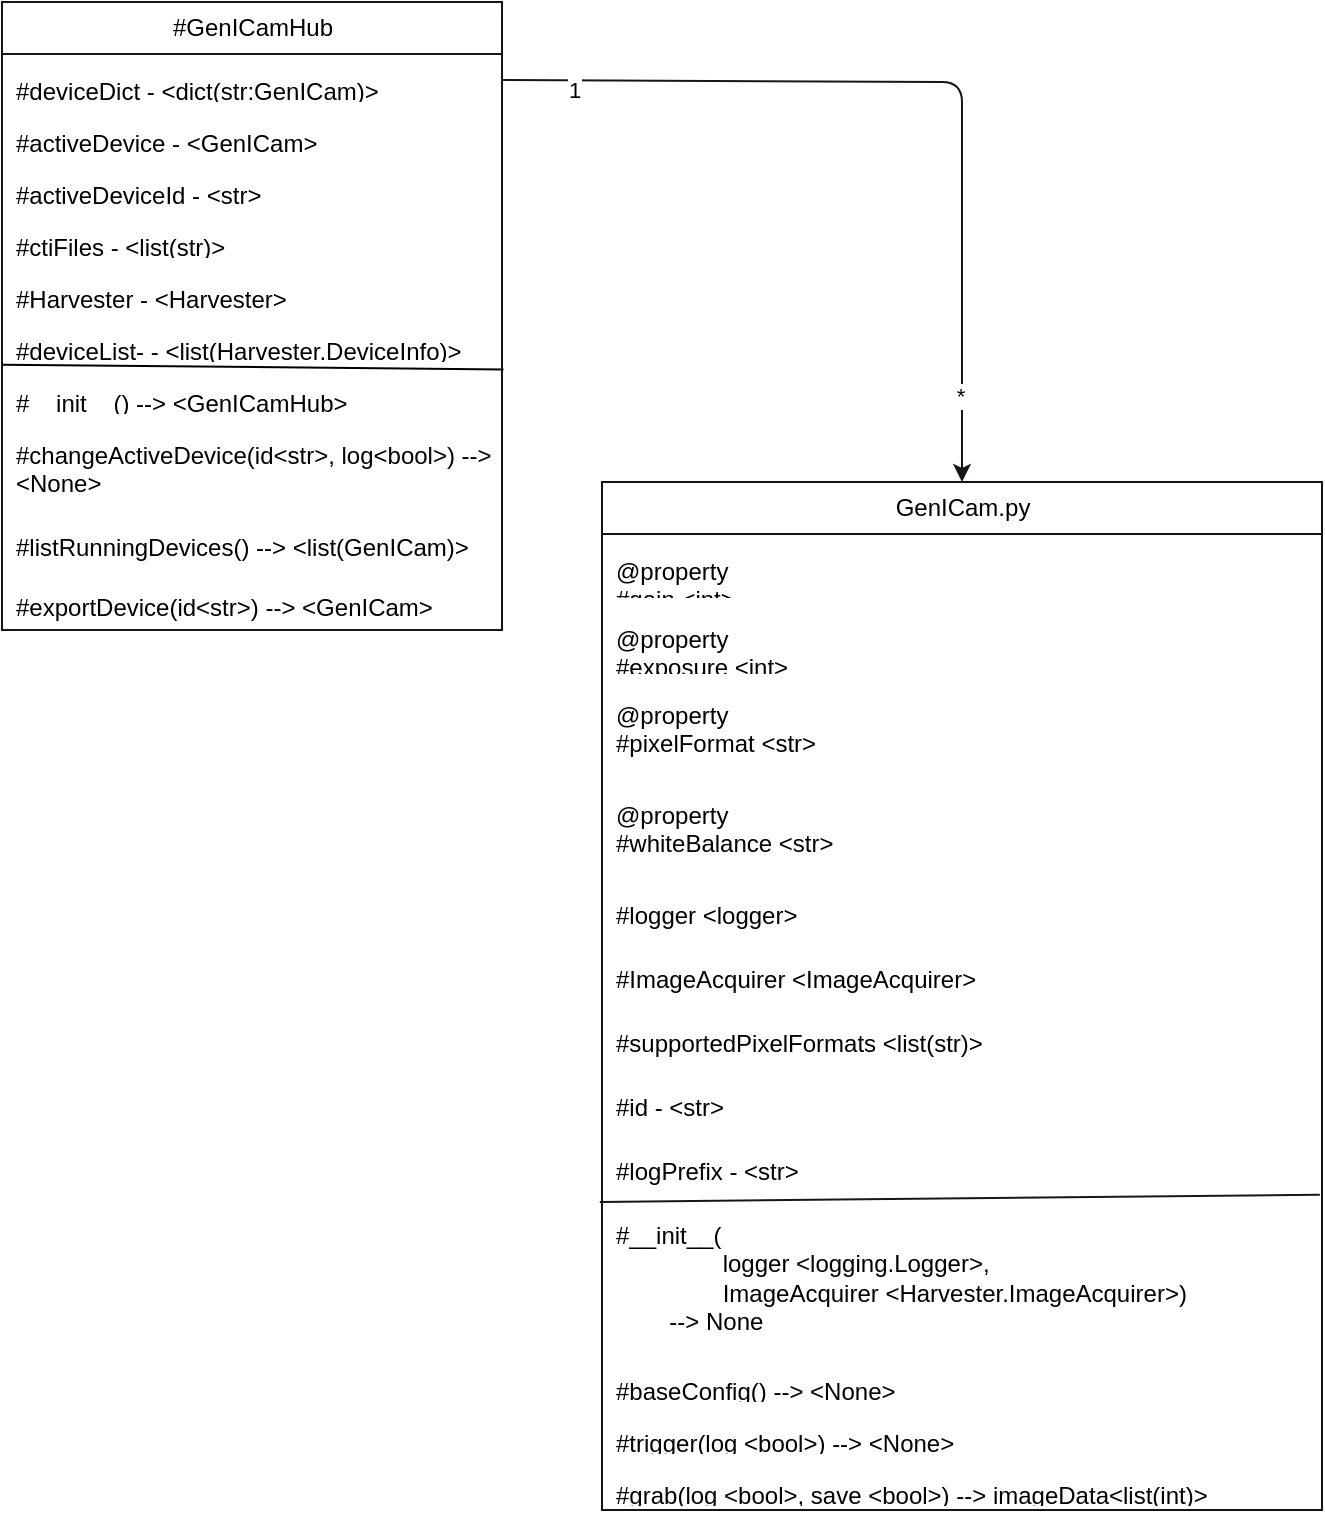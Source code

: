 <mxfile>
    <diagram id="NkQPngVakduhg9Lqq2sQ" name="Page-1">
        <mxGraphModel dx="1883" dy="1797" grid="0" gridSize="10" guides="1" tooltips="1" connect="1" arrows="1" fold="1" page="1" pageScale="1" pageWidth="827" pageHeight="1169" background="#ffffff" math="0" shadow="0">
            <root>
                <mxCell id="0"/>
                <mxCell id="1" parent="0"/>
                <mxCell id="2" value="#GenICamHub" style="swimlane;fontStyle=0;childLayout=stackLayout;horizontal=1;startSize=26;horizontalStack=0;resizeParent=1;resizeParentMax=0;resizeLast=0;collapsible=1;marginBottom=0;html=1;labelBorderColor=none;strokeColor=#18141d;spacingLeft=5;spacingBottom=5;spacingTop=5;spacingRight=5;" parent="1" vertex="1">
                    <mxGeometry x="84" y="110" width="250" height="314" as="geometry">
                        <mxRectangle x="370" y="280" width="110" height="30" as="alternateBounds"/>
                    </mxGeometry>
                </mxCell>
                <mxCell id="3" value="#deviceDict - &amp;lt;dict(str:GenICam)&amp;gt;" style="text;strokeColor=none;fillColor=none;align=left;verticalAlign=top;spacingLeft=5;spacingRight=5;overflow=hidden;rotatable=0;points=[[0,0.5],[1,0.5]];portConstraint=eastwest;whiteSpace=wrap;html=1;fontColor=#000000;labelBorderColor=none;spacingBottom=5;spacingTop=5;" parent="2" vertex="1">
                    <mxGeometry y="26" width="250" height="26" as="geometry"/>
                </mxCell>
                <mxCell id="4" value="#activeDevice - &amp;lt;GenICam&amp;gt;" style="text;strokeColor=none;fillColor=none;align=left;verticalAlign=top;spacingLeft=5;spacingRight=5;overflow=hidden;rotatable=0;points=[[0,0.5],[1,0.5]];portConstraint=eastwest;whiteSpace=wrap;html=1;fontColor=#000000;labelBorderColor=none;spacingBottom=5;spacingTop=5;" parent="2" vertex="1">
                    <mxGeometry y="52" width="250" height="26" as="geometry"/>
                </mxCell>
                <mxCell id="36" value="#activeDeviceId - &amp;lt;str&amp;gt;" style="text;strokeColor=none;fillColor=none;align=left;verticalAlign=top;spacingLeft=5;spacingRight=5;overflow=hidden;rotatable=0;points=[[0,0.5],[1,0.5]];portConstraint=eastwest;whiteSpace=wrap;html=1;fontColor=#000000;labelBorderColor=none;spacingBottom=5;spacingTop=5;" parent="2" vertex="1">
                    <mxGeometry y="78" width="250" height="26" as="geometry"/>
                </mxCell>
                <mxCell id="37" value="#ctiFiles - &amp;lt;list(str)&amp;gt;" style="text;strokeColor=none;fillColor=none;align=left;verticalAlign=top;spacingLeft=5;spacingRight=5;overflow=hidden;rotatable=0;points=[[0,0.5],[1,0.5]];portConstraint=eastwest;whiteSpace=wrap;html=1;fontColor=#000000;labelBorderColor=none;spacingBottom=5;spacingTop=5;" parent="2" vertex="1">
                    <mxGeometry y="104" width="250" height="26" as="geometry"/>
                </mxCell>
                <mxCell id="38" value="#Harvester - &amp;lt;Harvester&amp;gt;" style="text;strokeColor=none;fillColor=none;align=left;verticalAlign=top;spacingLeft=5;spacingRight=5;overflow=hidden;rotatable=0;points=[[0,0.5],[1,0.5]];portConstraint=eastwest;whiteSpace=wrap;html=1;fontColor=#000000;labelBorderColor=none;spacingBottom=5;spacingTop=5;" parent="2" vertex="1">
                    <mxGeometry y="130" width="250" height="26" as="geometry"/>
                </mxCell>
                <mxCell id="39" value="#deviceList- - &amp;lt;list(Harvester.DeviceInfo)&amp;gt;" style="text;strokeColor=none;fillColor=none;align=left;verticalAlign=top;spacingLeft=5;spacingRight=5;overflow=hidden;rotatable=0;points=[[0,0.5],[1,0.5]];portConstraint=eastwest;whiteSpace=wrap;html=1;fontColor=#000000;labelBorderColor=none;spacingBottom=5;spacingTop=5;" parent="2" vertex="1">
                    <mxGeometry y="156" width="250" height="26" as="geometry"/>
                </mxCell>
                <mxCell id="9" value="#__init__() --&amp;gt; &amp;lt;GenICamHub&amp;gt;" style="text;strokeColor=none;fillColor=none;align=left;verticalAlign=top;spacingLeft=5;spacingRight=5;overflow=hidden;rotatable=0;points=[[0,0.5],[1,0.5]];portConstraint=eastwest;whiteSpace=wrap;html=1;fontColor=#000000;labelBorderColor=none;spacingBottom=5;spacingTop=5;" parent="2" vertex="1">
                    <mxGeometry y="182" width="250" height="26" as="geometry"/>
                </mxCell>
                <mxCell id="10" value="" style="endArrow=none;html=1;exitX=0;exitY=-0.026;exitDx=0;exitDy=0;exitPerimeter=0;entryX=1.003;entryY=0.067;entryDx=0;entryDy=0;entryPerimeter=0;fontColor=#000000;labelBorderColor=none;strokeColor=#000000;spacingLeft=5;spacingBottom=5;spacingTop=5;spacingRight=5;" parent="2" source="9" target="9" edge="1">
                    <mxGeometry width="50" height="50" relative="1" as="geometry">
                        <mxPoint x="90" y="50" as="sourcePoint"/>
                        <mxPoint x="140" as="targetPoint"/>
                    </mxGeometry>
                </mxCell>
                <mxCell id="11" value="#changeActiveDevice(id&amp;lt;str&amp;gt;, log&amp;lt;bool&amp;gt;) --&amp;gt; &amp;lt;None&amp;gt;&amp;nbsp;" style="text;strokeColor=none;fillColor=none;align=left;verticalAlign=top;spacingLeft=5;spacingRight=5;overflow=hidden;rotatable=0;points=[[0,0.5],[1,0.5]];portConstraint=eastwest;whiteSpace=wrap;html=1;fontColor=#000000;labelBorderColor=none;spacingBottom=5;spacingTop=5;" parent="2" vertex="1">
                    <mxGeometry y="208" width="250" height="46" as="geometry"/>
                </mxCell>
                <mxCell id="12" value="#listRunningDevices() --&amp;gt; &amp;lt;list(GenICam)&amp;gt;" style="text;strokeColor=none;fillColor=none;align=left;verticalAlign=top;spacingLeft=5;spacingRight=5;overflow=hidden;rotatable=0;points=[[0,0.5],[1,0.5]];portConstraint=eastwest;whiteSpace=wrap;html=1;fontColor=#000000;labelBorderColor=none;spacingBottom=5;spacingTop=5;" parent="2" vertex="1">
                    <mxGeometry y="254" width="250" height="30" as="geometry"/>
                </mxCell>
                <mxCell id="35" value="#exportDevice(id&amp;lt;str&amp;gt;) --&amp;gt; &amp;lt;GenICam&amp;gt;" style="text;strokeColor=none;fillColor=none;align=left;verticalAlign=top;spacingLeft=5;spacingRight=5;overflow=hidden;rotatable=0;points=[[0,0.5],[1,0.5]];portConstraint=eastwest;whiteSpace=wrap;html=1;fontColor=#000000;labelBorderColor=none;spacingBottom=5;spacingTop=5;" parent="2" vertex="1">
                    <mxGeometry y="284" width="250" height="30" as="geometry"/>
                </mxCell>
                <UserObject label="GenICam.py" id="13">
                    <mxCell style="swimlane;fontStyle=0;childLayout=stackLayout;horizontal=1;startSize=26;horizontalStack=0;resizeParent=1;resizeParentMax=0;resizeLast=0;collapsible=1;marginBottom=0;html=1;labelBorderColor=none;strokeColor=#15121a;spacingLeft=5;spacingBottom=5;spacingTop=5;spacingRight=5;" parent="1" vertex="1">
                        <mxGeometry x="384" y="350" width="360" height="514" as="geometry">
                            <mxRectangle x="370" y="280" width="110" height="30" as="alternateBounds"/>
                        </mxGeometry>
                    </mxCell>
                </UserObject>
                <mxCell id="14" value="@property&lt;br&gt;#gain &amp;lt;int&amp;gt;" style="text;strokeColor=none;fillColor=none;align=left;verticalAlign=top;spacingLeft=5;spacingRight=5;overflow=hidden;rotatable=0;points=[[0,0.5],[1,0.5]];portConstraint=eastwest;whiteSpace=wrap;html=1;fontColor=#000000;labelBorderColor=none;spacingBottom=5;spacingTop=5;" parent="13" vertex="1">
                    <mxGeometry y="26" width="360" height="34" as="geometry"/>
                </mxCell>
                <mxCell id="15" value="@property&lt;br&gt;#exposure &amp;lt;int&amp;gt;&amp;nbsp;" style="text;strokeColor=none;fillColor=none;align=left;verticalAlign=top;spacingLeft=5;spacingRight=5;overflow=hidden;rotatable=0;points=[[0,0.5],[1,0.5]];portConstraint=eastwest;whiteSpace=wrap;html=1;fontColor=#000000;labelBorderColor=none;spacingBottom=5;spacingTop=5;" parent="13" vertex="1">
                    <mxGeometry y="60" width="360" height="38" as="geometry"/>
                </mxCell>
                <mxCell id="19" value="@property&lt;br&gt;#pixelFormat &amp;lt;str&amp;gt;&amp;nbsp;" style="text;strokeColor=none;fillColor=none;align=left;verticalAlign=top;spacingLeft=5;spacingRight=5;overflow=hidden;rotatable=0;points=[[0,0.5],[1,0.5]];portConstraint=eastwest;whiteSpace=wrap;html=1;fontColor=#000000;labelBorderColor=none;spacingBottom=5;spacingTop=5;" parent="13" vertex="1">
                    <mxGeometry y="98" width="360" height="50" as="geometry"/>
                </mxCell>
                <mxCell id="29" value="@property&lt;br&gt;#whiteBalance &amp;lt;str&amp;gt;" style="text;strokeColor=none;fillColor=none;align=left;verticalAlign=top;spacingLeft=5;spacingRight=5;overflow=hidden;rotatable=0;points=[[0,0.5],[1,0.5]];portConstraint=eastwest;whiteSpace=wrap;html=1;fontColor=#000000;labelBorderColor=none;spacingBottom=5;spacingTop=5;" parent="13" vertex="1">
                    <mxGeometry y="148" width="360" height="50" as="geometry"/>
                </mxCell>
                <mxCell id="22" value="#logger &amp;lt;logger&amp;gt;" style="text;strokeColor=none;fillColor=none;align=left;verticalAlign=top;spacingLeft=5;spacingRight=5;overflow=hidden;rotatable=0;points=[[0,0.5],[1,0.5]];portConstraint=eastwest;whiteSpace=wrap;html=1;fontColor=#000000;labelBorderColor=none;spacingBottom=5;spacingTop=5;" parent="13" vertex="1">
                    <mxGeometry y="198" width="360" height="32" as="geometry"/>
                </mxCell>
                <mxCell id="33" value="#ImageAcquirer &amp;lt;ImageAcquirer&amp;gt;" style="text;strokeColor=none;fillColor=none;align=left;verticalAlign=top;spacingLeft=5;spacingRight=5;overflow=hidden;rotatable=0;points=[[0,0.5],[1,0.5]];portConstraint=eastwest;whiteSpace=wrap;html=1;fontColor=#000000;labelBorderColor=none;spacingBottom=5;spacingTop=5;" parent="13" vertex="1">
                    <mxGeometry y="230" width="360" height="32" as="geometry"/>
                </mxCell>
                <mxCell id="34" value="#supportedPixelFormats &amp;lt;list(str)&amp;gt;" style="text;strokeColor=none;fillColor=none;align=left;verticalAlign=top;spacingLeft=5;spacingRight=5;overflow=hidden;rotatable=0;points=[[0,0.5],[1,0.5]];portConstraint=eastwest;whiteSpace=wrap;html=1;fontColor=#000000;labelBorderColor=none;spacingBottom=5;spacingTop=5;" parent="13" vertex="1">
                    <mxGeometry y="262" width="360" height="32" as="geometry"/>
                </mxCell>
                <mxCell id="42" value="#id - &amp;lt;str&amp;gt;" style="text;strokeColor=none;fillColor=none;align=left;verticalAlign=top;spacingLeft=5;spacingRight=5;overflow=hidden;rotatable=0;points=[[0,0.5],[1,0.5]];portConstraint=eastwest;whiteSpace=wrap;html=1;fontColor=#000000;labelBorderColor=none;spacingBottom=5;spacingTop=5;" parent="13" vertex="1">
                    <mxGeometry y="294" width="360" height="32" as="geometry"/>
                </mxCell>
                <mxCell id="40" value="#logPrefix - &amp;lt;str&amp;gt;" style="text;strokeColor=none;fillColor=none;align=left;verticalAlign=top;spacingLeft=5;spacingRight=5;overflow=hidden;rotatable=0;points=[[0,0.5],[1,0.5]];portConstraint=eastwest;whiteSpace=wrap;html=1;fontColor=#000000;labelBorderColor=none;spacingBottom=5;spacingTop=5;" parent="13" vertex="1">
                    <mxGeometry y="326" width="360" height="32" as="geometry"/>
                </mxCell>
                <mxCell id="16" value="#__init__(&lt;br&gt;&lt;span style=&quot;white-space: pre;&quot;&gt;&#9;&lt;/span&gt;&amp;nbsp; &amp;nbsp; &amp;nbsp;&lt;span style=&quot;white-space: pre;&quot;&gt;&#9;&lt;/span&gt;logger &amp;lt;logging.Logger&amp;gt;,&lt;br&gt;&lt;span style=&quot;white-space: pre;&quot;&gt;&#9;&lt;/span&gt;&lt;span style=&quot;white-space: pre;&quot;&gt;&#9;&lt;/span&gt;ImageAcquirer &amp;lt;Harvester.ImageAcquirer&amp;gt;) &lt;br&gt;&lt;span style=&quot;white-space: pre;&quot;&gt;&#9;&lt;/span&gt;--&amp;gt; None" style="text;strokeColor=none;fillColor=none;align=left;verticalAlign=top;spacingLeft=5;spacingRight=5;overflow=hidden;rotatable=0;points=[[0,0.5],[1,0.5]];portConstraint=eastwest;whiteSpace=wrap;html=1;fontColor=#000000;labelBorderColor=none;spacingBottom=5;spacingTop=5;" parent="13" vertex="1">
                    <mxGeometry y="358" width="360" height="78" as="geometry"/>
                </mxCell>
                <mxCell id="18" value="#baseConfig() --&amp;gt; &amp;lt;None&amp;gt;" style="text;strokeColor=none;fillColor=none;align=left;verticalAlign=top;spacingLeft=5;spacingRight=5;overflow=hidden;rotatable=0;points=[[0,0.5],[1,0.5]];portConstraint=eastwest;whiteSpace=wrap;html=1;fontColor=#000000;labelBorderColor=none;spacingBottom=5;spacingTop=5;" parent="13" vertex="1">
                    <mxGeometry y="436" width="360" height="26" as="geometry"/>
                </mxCell>
                <mxCell id="24" value="#trigger(log &amp;lt;bool&amp;gt;) --&amp;gt; &amp;lt;None&amp;gt;" style="text;strokeColor=none;fillColor=none;align=left;verticalAlign=top;spacingLeft=5;spacingRight=5;overflow=hidden;rotatable=0;points=[[0,0.5],[1,0.5]];portConstraint=eastwest;whiteSpace=wrap;html=1;fontColor=#000000;labelBorderColor=none;spacingBottom=5;spacingTop=5;" parent="13" vertex="1">
                    <mxGeometry y="462" width="360" height="26" as="geometry"/>
                </mxCell>
                <mxCell id="25" value="#grab(log &amp;lt;bool&amp;gt;, save &amp;lt;bool&amp;gt;) --&amp;gt; imageData&amp;lt;list(int)&amp;gt;" style="text;strokeColor=none;fillColor=none;align=left;verticalAlign=top;spacingLeft=5;spacingRight=5;overflow=hidden;rotatable=0;points=[[0,0.5],[1,0.5]];portConstraint=eastwest;whiteSpace=wrap;html=1;fontColor=#000000;labelBorderColor=none;spacingBottom=5;spacingTop=5;" parent="13" vertex="1">
                    <mxGeometry y="488" width="360" height="26" as="geometry"/>
                </mxCell>
                <mxCell id="43" value="" style="endArrow=none;html=1;exitX=-0.003;exitY=1.062;exitDx=0;exitDy=0;exitPerimeter=0;entryX=0.997;entryY=-0.021;entryDx=0;entryDy=0;entryPerimeter=0;fontColor=#000000;labelBorderColor=#18141d;strokeColor=#18141d;spacingLeft=5;spacingBottom=5;spacingTop=5;spacingRight=5;" parent="13" source="40" target="16" edge="1">
                    <mxGeometry width="50" height="50" relative="1" as="geometry">
                        <mxPoint x="230" y="340" as="sourcePoint"/>
                        <mxPoint x="280" y="290" as="targetPoint"/>
                    </mxGeometry>
                </mxCell>
                <mxCell id="23" style="edgeStyle=none;html=1;entryX=0.5;entryY=0;entryDx=0;entryDy=0;exitX=1;exitY=0.5;exitDx=0;exitDy=0;fontColor=#000000;labelBorderColor=none;strokeColor=#18141d;labelBackgroundColor=#ffffff;spacingLeft=5;spacingBottom=5;spacingTop=5;spacingRight=5;" parent="1" source="3" target="13" edge="1">
                    <mxGeometry relative="1" as="geometry">
                        <Array as="points">
                            <mxPoint x="564" y="150"/>
                        </Array>
                    </mxGeometry>
                </mxCell>
                <mxCell id="27" value="1" style="edgeLabel;html=1;align=center;verticalAlign=middle;resizable=0;points=[];fontColor=#000000;labelBorderColor=none;labelBackgroundColor=#FFFFFF;spacingLeft=5;spacingBottom=5;spacingTop=5;spacingRight=5;" parent="23" vertex="1" connectable="0">
                    <mxGeometry x="-0.833" y="-5" relative="1" as="geometry">
                        <mxPoint as="offset"/>
                    </mxGeometry>
                </mxCell>
                <mxCell id="28" value="*" style="edgeLabel;html=1;align=center;verticalAlign=middle;resizable=0;points=[];fontColor=#000000;labelBorderColor=none;labelBackgroundColor=#FFFFFF;spacingLeft=5;spacingBottom=5;spacingTop=5;spacingRight=5;" parent="23" vertex="1" connectable="0">
                    <mxGeometry x="0.797" relative="1" as="geometry">
                        <mxPoint x="-1" as="offset"/>
                    </mxGeometry>
                </mxCell>
            </root>
        </mxGraphModel>
    </diagram>
</mxfile>